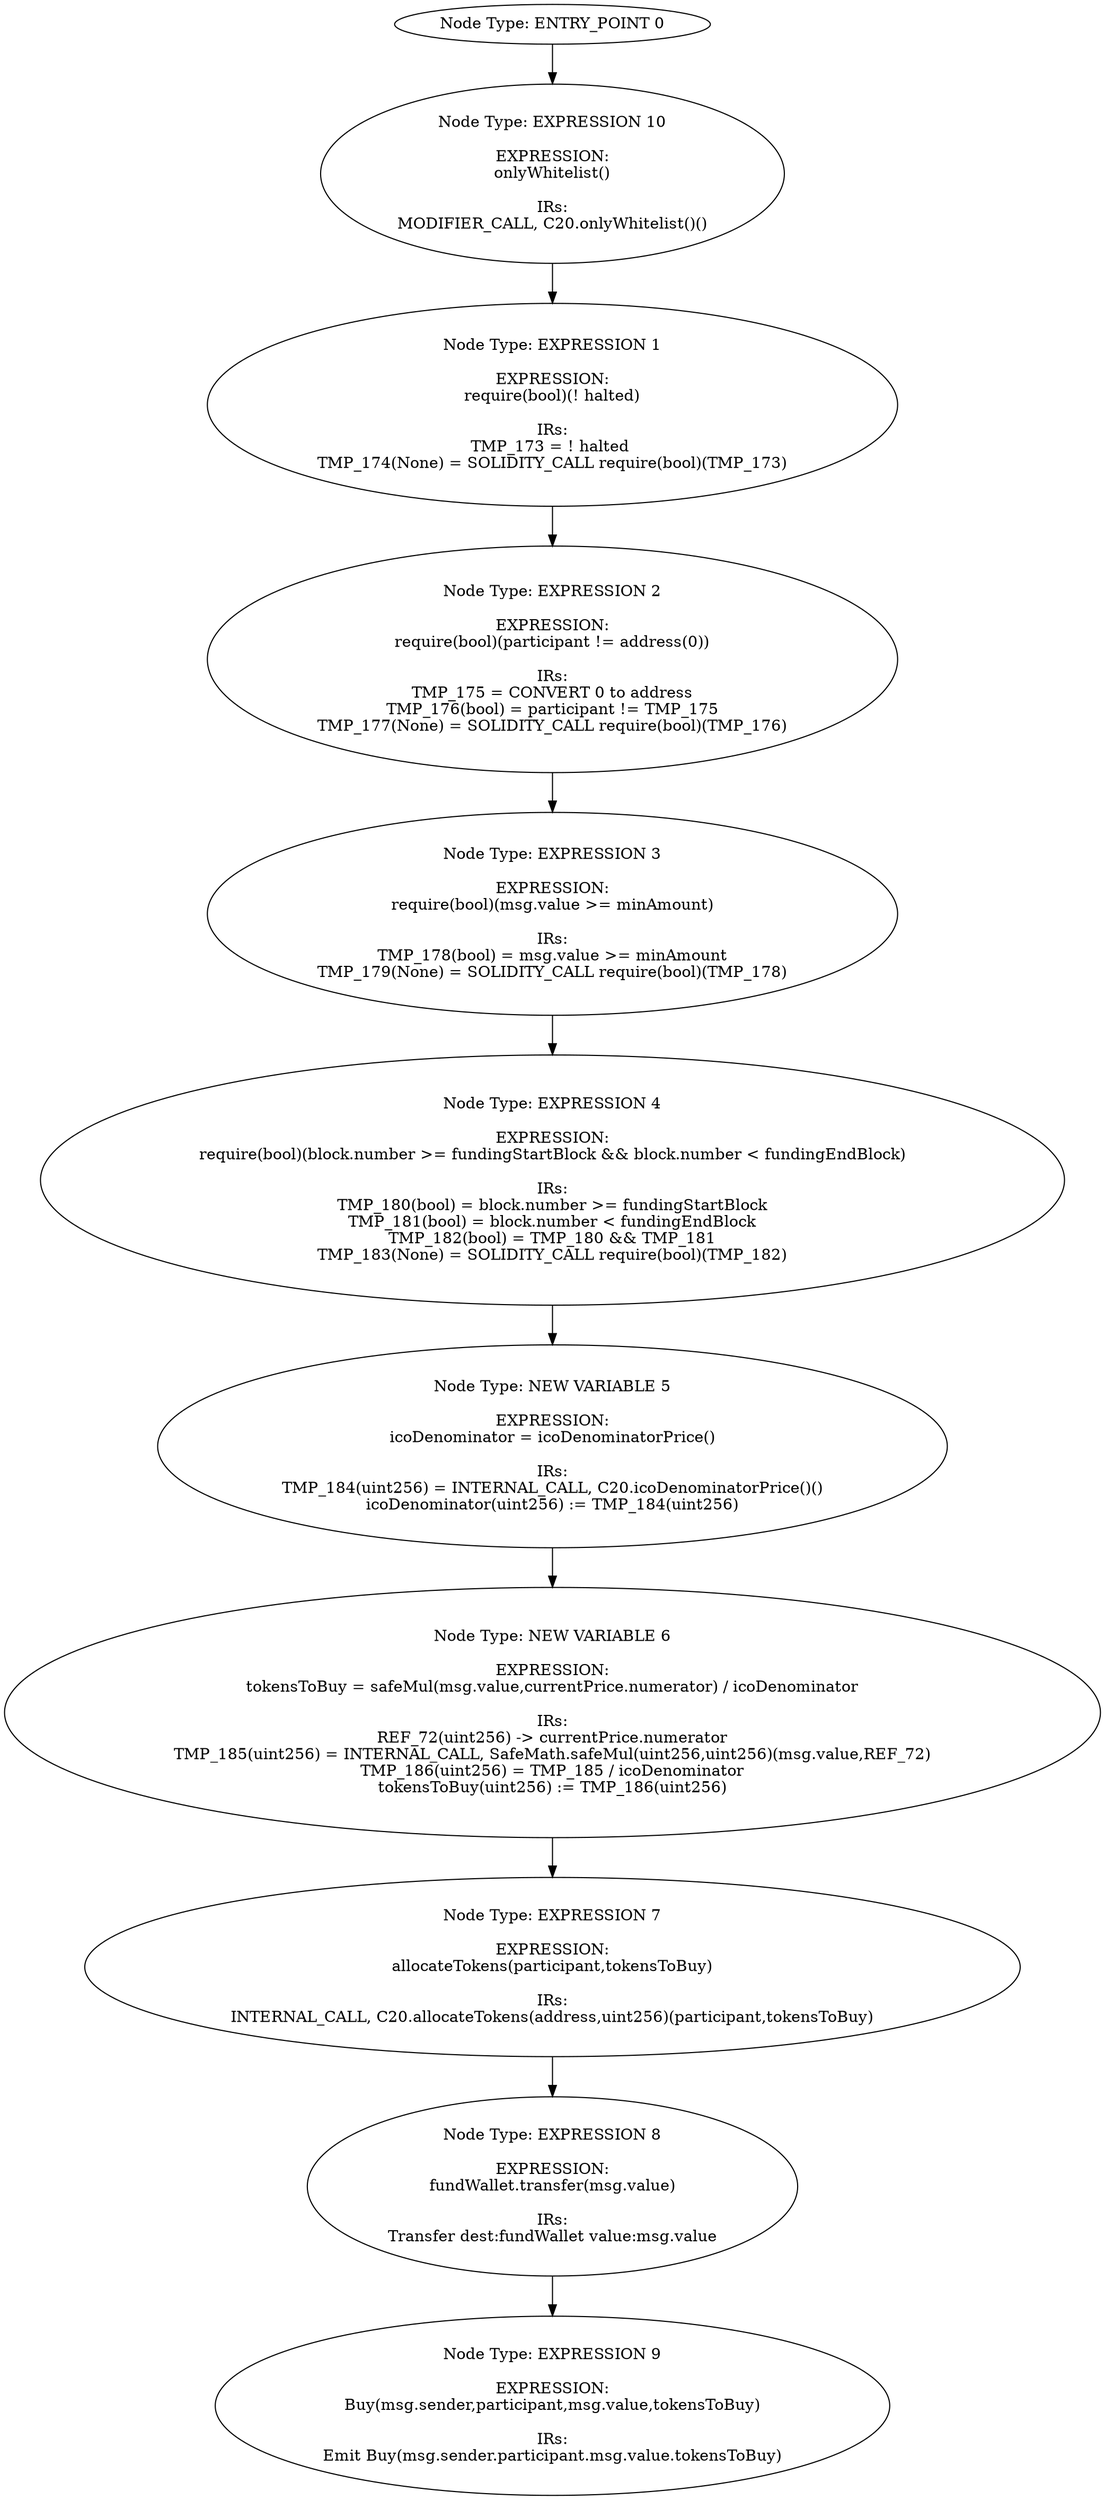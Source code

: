 digraph{
0[label="Node Type: ENTRY_POINT 0
"];
0->10;
1[label="Node Type: EXPRESSION 1

EXPRESSION:
require(bool)(! halted)

IRs:
TMP_173 = ! halted 
TMP_174(None) = SOLIDITY_CALL require(bool)(TMP_173)"];
1->2;
2[label="Node Type: EXPRESSION 2

EXPRESSION:
require(bool)(participant != address(0))

IRs:
TMP_175 = CONVERT 0 to address
TMP_176(bool) = participant != TMP_175
TMP_177(None) = SOLIDITY_CALL require(bool)(TMP_176)"];
2->3;
3[label="Node Type: EXPRESSION 3

EXPRESSION:
require(bool)(msg.value >= minAmount)

IRs:
TMP_178(bool) = msg.value >= minAmount
TMP_179(None) = SOLIDITY_CALL require(bool)(TMP_178)"];
3->4;
4[label="Node Type: EXPRESSION 4

EXPRESSION:
require(bool)(block.number >= fundingStartBlock && block.number < fundingEndBlock)

IRs:
TMP_180(bool) = block.number >= fundingStartBlock
TMP_181(bool) = block.number < fundingEndBlock
TMP_182(bool) = TMP_180 && TMP_181
TMP_183(None) = SOLIDITY_CALL require(bool)(TMP_182)"];
4->5;
5[label="Node Type: NEW VARIABLE 5

EXPRESSION:
icoDenominator = icoDenominatorPrice()

IRs:
TMP_184(uint256) = INTERNAL_CALL, C20.icoDenominatorPrice()()
icoDenominator(uint256) := TMP_184(uint256)"];
5->6;
6[label="Node Type: NEW VARIABLE 6

EXPRESSION:
tokensToBuy = safeMul(msg.value,currentPrice.numerator) / icoDenominator

IRs:
REF_72(uint256) -> currentPrice.numerator
TMP_185(uint256) = INTERNAL_CALL, SafeMath.safeMul(uint256,uint256)(msg.value,REF_72)
TMP_186(uint256) = TMP_185 / icoDenominator
tokensToBuy(uint256) := TMP_186(uint256)"];
6->7;
7[label="Node Type: EXPRESSION 7

EXPRESSION:
allocateTokens(participant,tokensToBuy)

IRs:
INTERNAL_CALL, C20.allocateTokens(address,uint256)(participant,tokensToBuy)"];
7->8;
8[label="Node Type: EXPRESSION 8

EXPRESSION:
fundWallet.transfer(msg.value)

IRs:
Transfer dest:fundWallet value:msg.value"];
8->9;
9[label="Node Type: EXPRESSION 9

EXPRESSION:
Buy(msg.sender,participant,msg.value,tokensToBuy)

IRs:
Emit Buy(msg.sender.participant.msg.value.tokensToBuy)"];
10[label="Node Type: EXPRESSION 10

EXPRESSION:
onlyWhitelist()

IRs:
MODIFIER_CALL, C20.onlyWhitelist()()"];
10->1;
}
